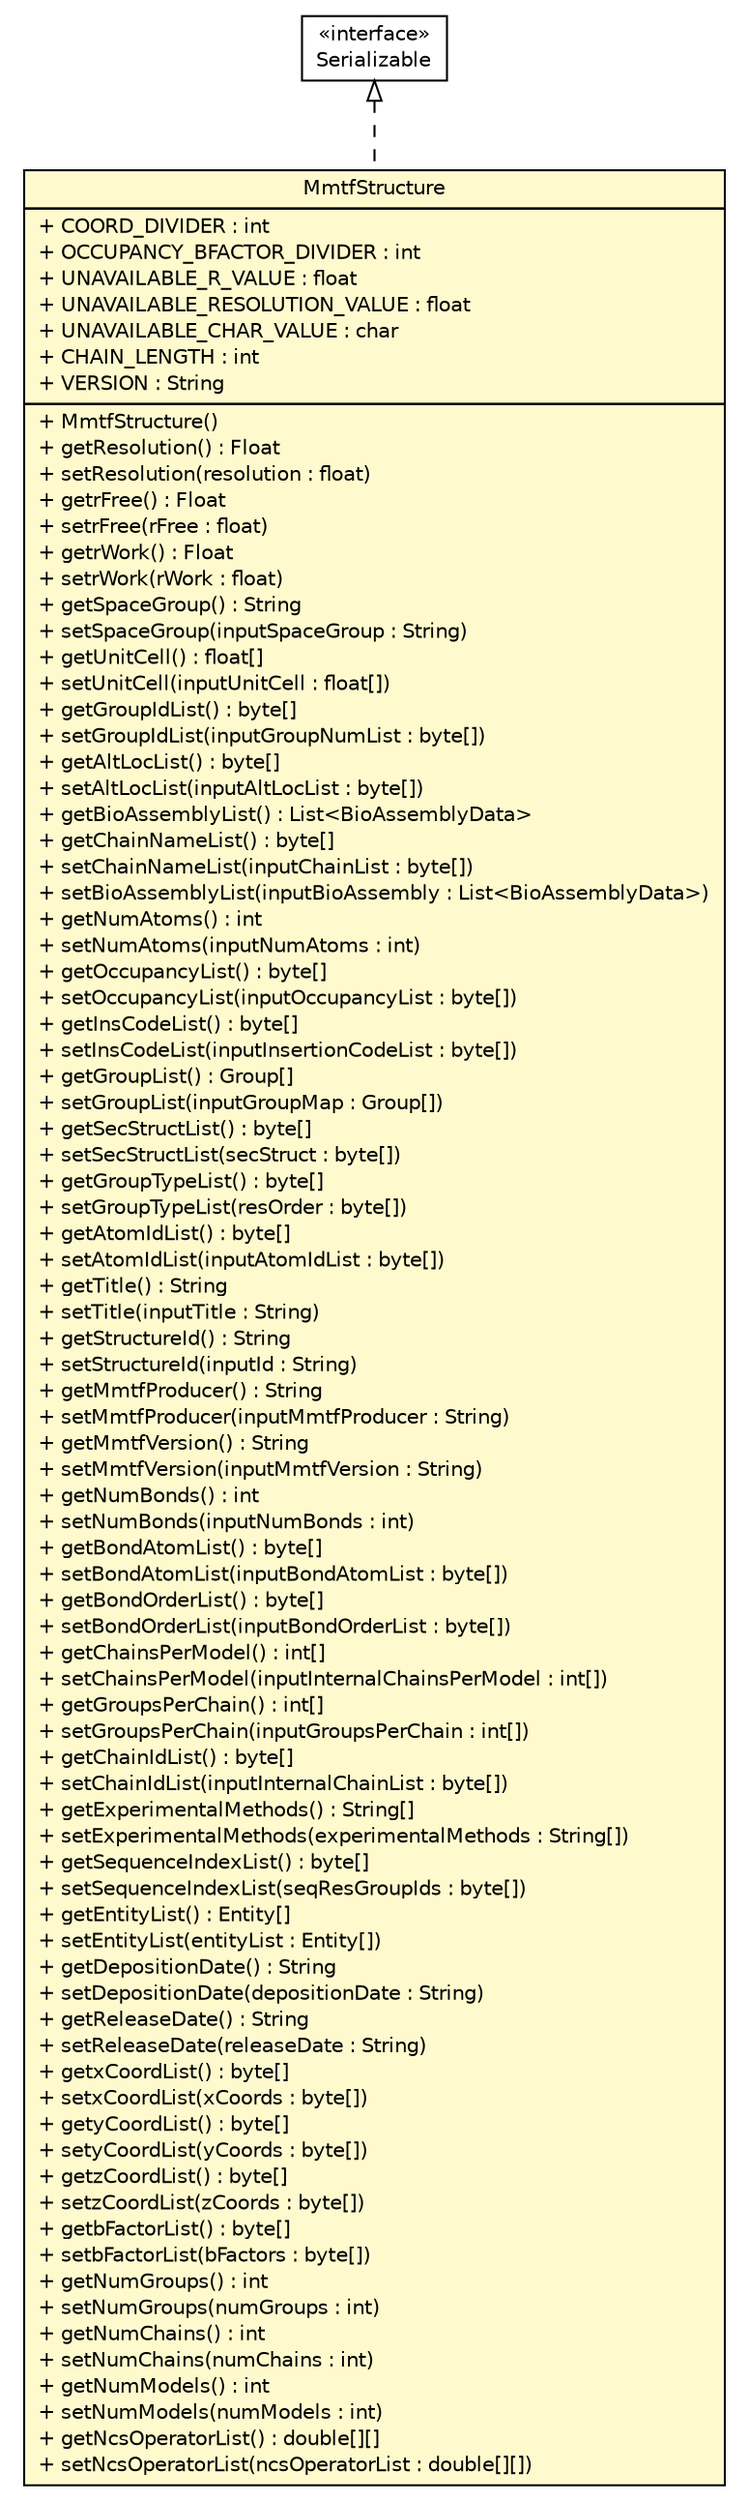 #!/usr/local/bin/dot
#
# Class diagram 
# Generated by UMLGraph version R5_6 (http://www.umlgraph.org/)
#

digraph G {
	edge [fontname="Helvetica",fontsize=10,labelfontname="Helvetica",labelfontsize=10];
	node [fontname="Helvetica",fontsize=10,shape=plaintext];
	nodesep=0.25;
	ranksep=0.5;
	// org.rcsb.mmtf.dataholders.MmtfStructure
	c1091 [label=<<table title="org.rcsb.mmtf.dataholders.MmtfStructure" border="0" cellborder="1" cellspacing="0" cellpadding="2" port="p" bgcolor="lemonChiffon" href="./MmtfStructure.html">
		<tr><td><table border="0" cellspacing="0" cellpadding="1">
<tr><td align="center" balign="center"> MmtfStructure </td></tr>
		</table></td></tr>
		<tr><td><table border="0" cellspacing="0" cellpadding="1">
<tr><td align="left" balign="left"> + COORD_DIVIDER : int </td></tr>
<tr><td align="left" balign="left"> + OCCUPANCY_BFACTOR_DIVIDER : int </td></tr>
<tr><td align="left" balign="left"> + UNAVAILABLE_R_VALUE : float </td></tr>
<tr><td align="left" balign="left"> + UNAVAILABLE_RESOLUTION_VALUE : float </td></tr>
<tr><td align="left" balign="left"> + UNAVAILABLE_CHAR_VALUE : char </td></tr>
<tr><td align="left" balign="left"> + CHAIN_LENGTH : int </td></tr>
<tr><td align="left" balign="left"> + VERSION : String </td></tr>
		</table></td></tr>
		<tr><td><table border="0" cellspacing="0" cellpadding="1">
<tr><td align="left" balign="left"> + MmtfStructure() </td></tr>
<tr><td align="left" balign="left"> + getResolution() : Float </td></tr>
<tr><td align="left" balign="left"> + setResolution(resolution : float) </td></tr>
<tr><td align="left" balign="left"> + getrFree() : Float </td></tr>
<tr><td align="left" balign="left"> + setrFree(rFree : float) </td></tr>
<tr><td align="left" balign="left"> + getrWork() : Float </td></tr>
<tr><td align="left" balign="left"> + setrWork(rWork : float) </td></tr>
<tr><td align="left" balign="left"> + getSpaceGroup() : String </td></tr>
<tr><td align="left" balign="left"> + setSpaceGroup(inputSpaceGroup : String) </td></tr>
<tr><td align="left" balign="left"> + getUnitCell() : float[] </td></tr>
<tr><td align="left" balign="left"> + setUnitCell(inputUnitCell : float[]) </td></tr>
<tr><td align="left" balign="left"> + getGroupIdList() : byte[] </td></tr>
<tr><td align="left" balign="left"> + setGroupIdList(inputGroupNumList : byte[]) </td></tr>
<tr><td align="left" balign="left"> + getAltLocList() : byte[] </td></tr>
<tr><td align="left" balign="left"> + setAltLocList(inputAltLocList : byte[]) </td></tr>
<tr><td align="left" balign="left"> + getBioAssemblyList() : List&lt;BioAssemblyData&gt; </td></tr>
<tr><td align="left" balign="left"> + getChainNameList() : byte[] </td></tr>
<tr><td align="left" balign="left"> + setChainNameList(inputChainList : byte[]) </td></tr>
<tr><td align="left" balign="left"> + setBioAssemblyList(inputBioAssembly : List&lt;BioAssemblyData&gt;) </td></tr>
<tr><td align="left" balign="left"> + getNumAtoms() : int </td></tr>
<tr><td align="left" balign="left"> + setNumAtoms(inputNumAtoms : int) </td></tr>
<tr><td align="left" balign="left"> + getOccupancyList() : byte[] </td></tr>
<tr><td align="left" balign="left"> + setOccupancyList(inputOccupancyList : byte[]) </td></tr>
<tr><td align="left" balign="left"> + getInsCodeList() : byte[] </td></tr>
<tr><td align="left" balign="left"> + setInsCodeList(inputInsertionCodeList : byte[]) </td></tr>
<tr><td align="left" balign="left"> + getGroupList() : Group[] </td></tr>
<tr><td align="left" balign="left"> + setGroupList(inputGroupMap : Group[]) </td></tr>
<tr><td align="left" balign="left"> + getSecStructList() : byte[] </td></tr>
<tr><td align="left" balign="left"> + setSecStructList(secStruct : byte[]) </td></tr>
<tr><td align="left" balign="left"> + getGroupTypeList() : byte[] </td></tr>
<tr><td align="left" balign="left"> + setGroupTypeList(resOrder : byte[]) </td></tr>
<tr><td align="left" balign="left"> + getAtomIdList() : byte[] </td></tr>
<tr><td align="left" balign="left"> + setAtomIdList(inputAtomIdList : byte[]) </td></tr>
<tr><td align="left" balign="left"> + getTitle() : String </td></tr>
<tr><td align="left" balign="left"> + setTitle(inputTitle : String) </td></tr>
<tr><td align="left" balign="left"> + getStructureId() : String </td></tr>
<tr><td align="left" balign="left"> + setStructureId(inputId : String) </td></tr>
<tr><td align="left" balign="left"> + getMmtfProducer() : String </td></tr>
<tr><td align="left" balign="left"> + setMmtfProducer(inputMmtfProducer : String) </td></tr>
<tr><td align="left" balign="left"> + getMmtfVersion() : String </td></tr>
<tr><td align="left" balign="left"> + setMmtfVersion(inputMmtfVersion : String) </td></tr>
<tr><td align="left" balign="left"> + getNumBonds() : int </td></tr>
<tr><td align="left" balign="left"> + setNumBonds(inputNumBonds : int) </td></tr>
<tr><td align="left" balign="left"> + getBondAtomList() : byte[] </td></tr>
<tr><td align="left" balign="left"> + setBondAtomList(inputBondAtomList : byte[]) </td></tr>
<tr><td align="left" balign="left"> + getBondOrderList() : byte[] </td></tr>
<tr><td align="left" balign="left"> + setBondOrderList(inputBondOrderList : byte[]) </td></tr>
<tr><td align="left" balign="left"> + getChainsPerModel() : int[] </td></tr>
<tr><td align="left" balign="left"> + setChainsPerModel(inputInternalChainsPerModel : int[]) </td></tr>
<tr><td align="left" balign="left"> + getGroupsPerChain() : int[] </td></tr>
<tr><td align="left" balign="left"> + setGroupsPerChain(inputGroupsPerChain : int[]) </td></tr>
<tr><td align="left" balign="left"> + getChainIdList() : byte[] </td></tr>
<tr><td align="left" balign="left"> + setChainIdList(inputInternalChainList : byte[]) </td></tr>
<tr><td align="left" balign="left"> + getExperimentalMethods() : String[] </td></tr>
<tr><td align="left" balign="left"> + setExperimentalMethods(experimentalMethods : String[]) </td></tr>
<tr><td align="left" balign="left"> + getSequenceIndexList() : byte[] </td></tr>
<tr><td align="left" balign="left"> + setSequenceIndexList(seqResGroupIds : byte[]) </td></tr>
<tr><td align="left" balign="left"> + getEntityList() : Entity[] </td></tr>
<tr><td align="left" balign="left"> + setEntityList(entityList : Entity[]) </td></tr>
<tr><td align="left" balign="left"> + getDepositionDate() : String </td></tr>
<tr><td align="left" balign="left"> + setDepositionDate(depositionDate : String) </td></tr>
<tr><td align="left" balign="left"> + getReleaseDate() : String </td></tr>
<tr><td align="left" balign="left"> + setReleaseDate(releaseDate : String) </td></tr>
<tr><td align="left" balign="left"> + getxCoordList() : byte[] </td></tr>
<tr><td align="left" balign="left"> + setxCoordList(xCoords : byte[]) </td></tr>
<tr><td align="left" balign="left"> + getyCoordList() : byte[] </td></tr>
<tr><td align="left" balign="left"> + setyCoordList(yCoords : byte[]) </td></tr>
<tr><td align="left" balign="left"> + getzCoordList() : byte[] </td></tr>
<tr><td align="left" balign="left"> + setzCoordList(zCoords : byte[]) </td></tr>
<tr><td align="left" balign="left"> + getbFactorList() : byte[] </td></tr>
<tr><td align="left" balign="left"> + setbFactorList(bFactors : byte[]) </td></tr>
<tr><td align="left" balign="left"> + getNumGroups() : int </td></tr>
<tr><td align="left" balign="left"> + setNumGroups(numGroups : int) </td></tr>
<tr><td align="left" balign="left"> + getNumChains() : int </td></tr>
<tr><td align="left" balign="left"> + setNumChains(numChains : int) </td></tr>
<tr><td align="left" balign="left"> + getNumModels() : int </td></tr>
<tr><td align="left" balign="left"> + setNumModels(numModels : int) </td></tr>
<tr><td align="left" balign="left"> + getNcsOperatorList() : double[][] </td></tr>
<tr><td align="left" balign="left"> + setNcsOperatorList(ncsOperatorList : double[][]) </td></tr>
		</table></td></tr>
		</table>>, URL="./MmtfStructure.html", fontname="Helvetica", fontcolor="black", fontsize=10.0];
	//org.rcsb.mmtf.dataholders.MmtfStructure implements java.io.Serializable
	c1126:p -> c1091:p [dir=back,arrowtail=empty,style=dashed];
	// java.io.Serializable
	c1126 [label=<<table title="java.io.Serializable" border="0" cellborder="1" cellspacing="0" cellpadding="2" port="p" href="http://java.sun.com/j2se/1.4.2/docs/api/java/io/Serializable.html">
		<tr><td><table border="0" cellspacing="0" cellpadding="1">
<tr><td align="center" balign="center"> &#171;interface&#187; </td></tr>
<tr><td align="center" balign="center"> Serializable </td></tr>
		</table></td></tr>
		</table>>, URL="http://java.sun.com/j2se/1.4.2/docs/api/java/io/Serializable.html", fontname="Helvetica", fontcolor="black", fontsize=10.0];
}

